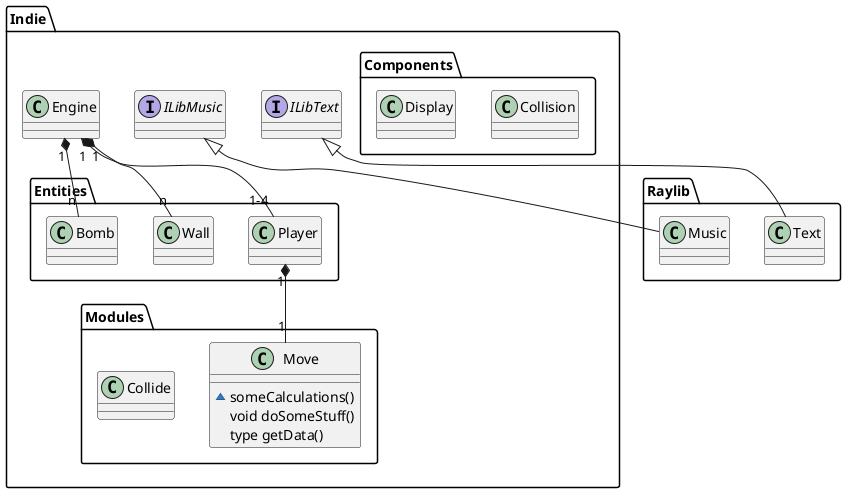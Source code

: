 @startuml Engine


namespace Indie {
    class Engine {

    }
    namespace Entities {
        class Player {

        }
        class Wall {
            
        }
        class Bomb {
            
        }
    }
    namespace Modules {
        class Move {
            ~ someCalculations()
            void doSomeStuff()
            type getData()
        }
        class Collide {

        }
    }
    namespace Components {
        class Collision {

        }

        class Display {

        }
    }
    interface ILibText {

    }


    interface ILibMusic {

    }
}







namespace Raylib {
    class Music {

    }
    class Text {

    }
}

Indie.ILibText <|-- Raylib.Text
Indie.ILibMusic <|-- Raylib.Music

Indie.Engine "1" *-- "1-4" Indie.Entities.Player
Indie.Engine "1" *-- "n" Indie.Entities.Wall
Indie.Engine "1" *-- "n" Indie.Entities.Bomb

Indie.Entities.Player "1" *-- "1" Indie.Modules.Move

@enduml